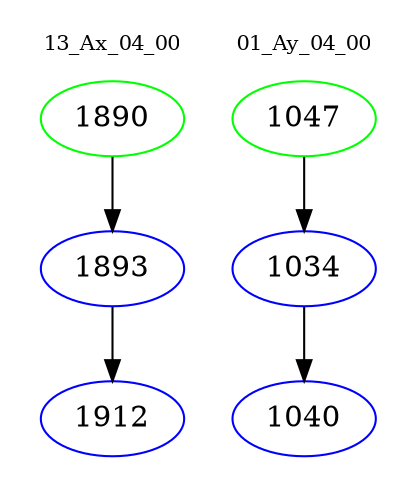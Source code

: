 digraph{
subgraph cluster_0 {
color = white
label = "13_Ax_04_00";
fontsize=10;
T0_1890 [label="1890", color="green"]
T0_1890 -> T0_1893 [color="black"]
T0_1893 [label="1893", color="blue"]
T0_1893 -> T0_1912 [color="black"]
T0_1912 [label="1912", color="blue"]
}
subgraph cluster_1 {
color = white
label = "01_Ay_04_00";
fontsize=10;
T1_1047 [label="1047", color="green"]
T1_1047 -> T1_1034 [color="black"]
T1_1034 [label="1034", color="blue"]
T1_1034 -> T1_1040 [color="black"]
T1_1040 [label="1040", color="blue"]
}
}
